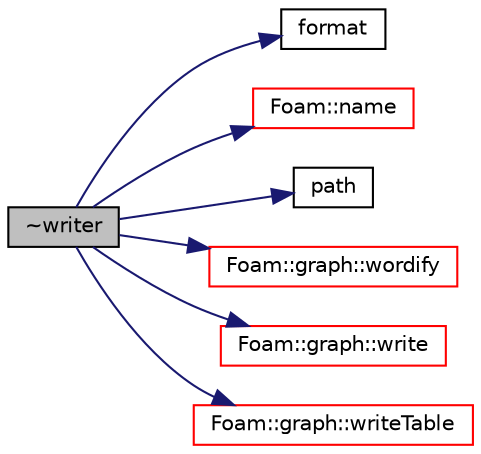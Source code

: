 digraph "~writer"
{
  bgcolor="transparent";
  edge [fontname="Helvetica",fontsize="10",labelfontname="Helvetica",labelfontsize="10"];
  node [fontname="Helvetica",fontsize="10",shape=record];
  rankdir="LR";
  Node1 [label="~writer",height=0.2,width=0.4,color="black", fillcolor="grey75", style="filled", fontcolor="black"];
  Node1 -> Node2 [color="midnightblue",fontsize="10",style="solid",fontname="Helvetica"];
  Node2 [label="format",height=0.2,width=0.4,color="black",URL="$a04283.html#a7ab39052688ef9931c1bb993be7e88d5"];
  Node1 -> Node3 [color="midnightblue",fontsize="10",style="solid",fontname="Helvetica"];
  Node3 [label="Foam::name",height=0.2,width=0.4,color="red",URL="$a10733.html#adcb0df2bd4953cb6bb390272d8263c3a",tooltip="Return a string representation of a complex. "];
  Node1 -> Node4 [color="midnightblue",fontsize="10",style="solid",fontname="Helvetica"];
  Node4 [label="path",height=0.2,width=0.4,color="black",URL="$a04510.html#ad8adfaf80503dc99cbb14bf07bf1eb22"];
  Node1 -> Node5 [color="midnightblue",fontsize="10",style="solid",fontname="Helvetica"];
  Node5 [label="Foam::graph::wordify",height=0.2,width=0.4,color="red",URL="$a00945.html#abeed2c3341354e19b8bcf63c35e6b5b5",tooltip="Helper function to convert string name into appropriate word. "];
  Node1 -> Node6 [color="midnightblue",fontsize="10",style="solid",fontname="Helvetica"];
  Node6 [label="Foam::graph::write",height=0.2,width=0.4,color="red",URL="$a00945.html#a9d8f91224ea9d2fddf322636e8fbcf93",tooltip="Write graph to stream in given format. "];
  Node1 -> Node7 [color="midnightblue",fontsize="10",style="solid",fontname="Helvetica"];
  Node7 [label="Foam::graph::writeTable",height=0.2,width=0.4,color="red",URL="$a00945.html#a30a8aeb06f459adf54933d45bbbec838",tooltip="Write out graph data as a simple table. "];
}
